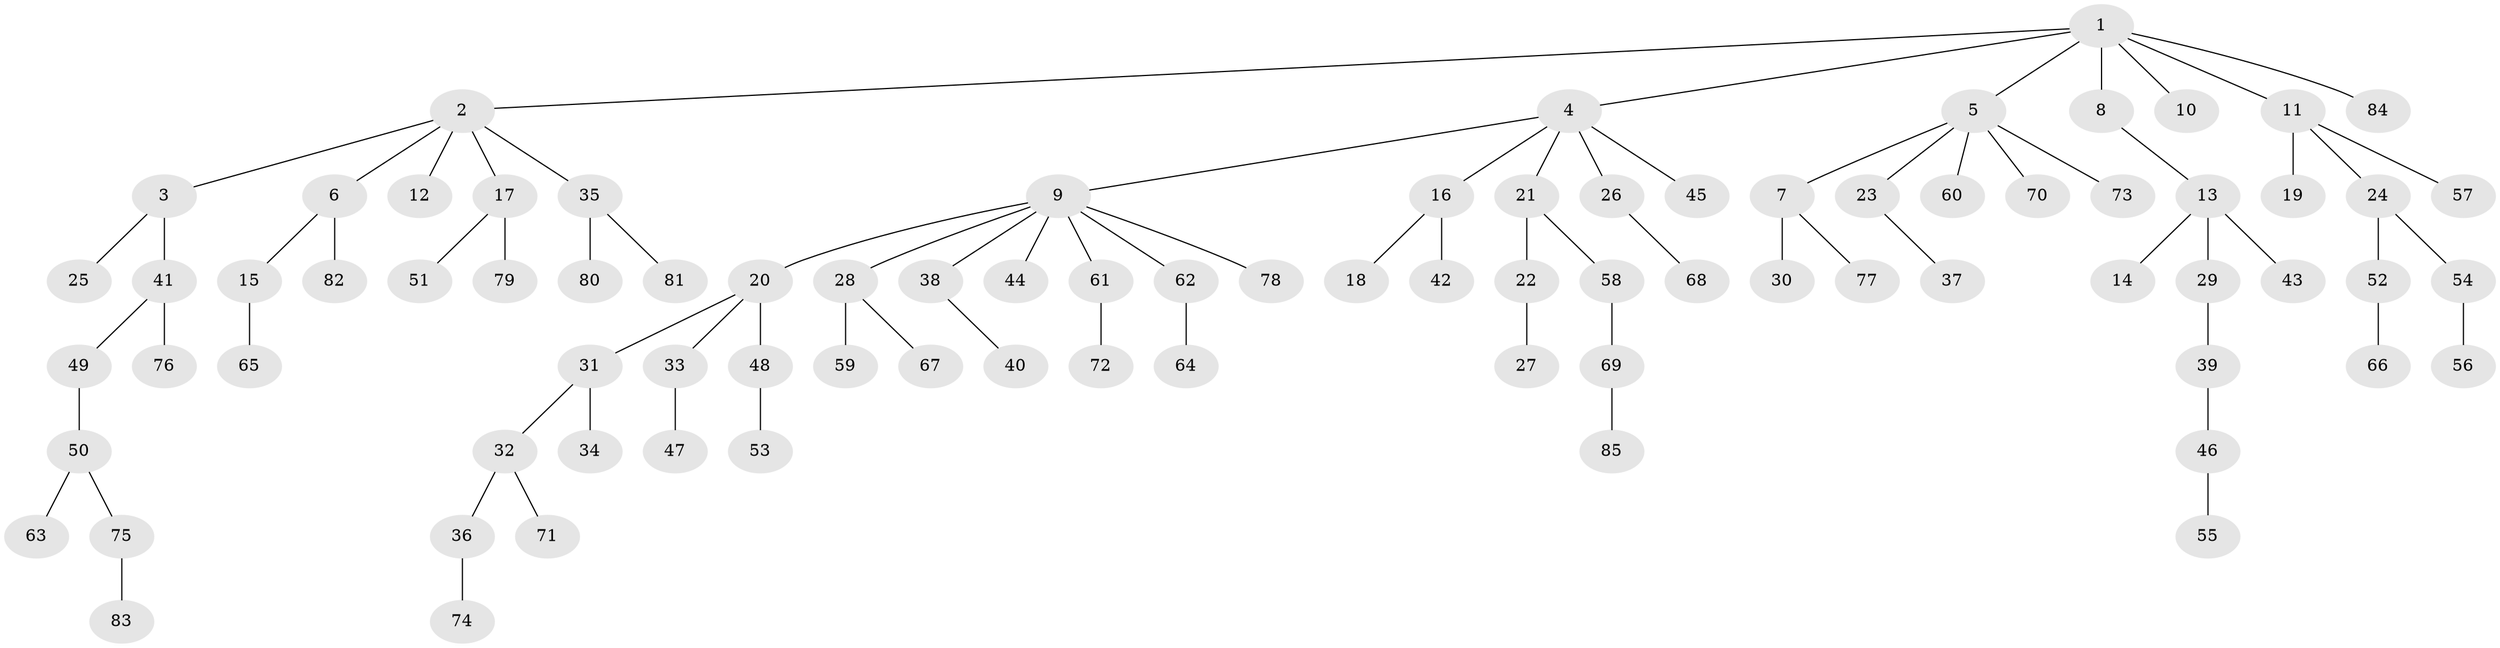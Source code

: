 // Generated by graph-tools (version 1.1) at 2025/02/03/09/25 03:02:30]
// undirected, 85 vertices, 84 edges
graph export_dot {
graph [start="1"]
  node [color=gray90,style=filled];
  1;
  2;
  3;
  4;
  5;
  6;
  7;
  8;
  9;
  10;
  11;
  12;
  13;
  14;
  15;
  16;
  17;
  18;
  19;
  20;
  21;
  22;
  23;
  24;
  25;
  26;
  27;
  28;
  29;
  30;
  31;
  32;
  33;
  34;
  35;
  36;
  37;
  38;
  39;
  40;
  41;
  42;
  43;
  44;
  45;
  46;
  47;
  48;
  49;
  50;
  51;
  52;
  53;
  54;
  55;
  56;
  57;
  58;
  59;
  60;
  61;
  62;
  63;
  64;
  65;
  66;
  67;
  68;
  69;
  70;
  71;
  72;
  73;
  74;
  75;
  76;
  77;
  78;
  79;
  80;
  81;
  82;
  83;
  84;
  85;
  1 -- 2;
  1 -- 4;
  1 -- 5;
  1 -- 8;
  1 -- 10;
  1 -- 11;
  1 -- 84;
  2 -- 3;
  2 -- 6;
  2 -- 12;
  2 -- 17;
  2 -- 35;
  3 -- 25;
  3 -- 41;
  4 -- 9;
  4 -- 16;
  4 -- 21;
  4 -- 26;
  4 -- 45;
  5 -- 7;
  5 -- 23;
  5 -- 60;
  5 -- 70;
  5 -- 73;
  6 -- 15;
  6 -- 82;
  7 -- 30;
  7 -- 77;
  8 -- 13;
  9 -- 20;
  9 -- 28;
  9 -- 38;
  9 -- 44;
  9 -- 61;
  9 -- 62;
  9 -- 78;
  11 -- 19;
  11 -- 24;
  11 -- 57;
  13 -- 14;
  13 -- 29;
  13 -- 43;
  15 -- 65;
  16 -- 18;
  16 -- 42;
  17 -- 51;
  17 -- 79;
  20 -- 31;
  20 -- 33;
  20 -- 48;
  21 -- 22;
  21 -- 58;
  22 -- 27;
  23 -- 37;
  24 -- 52;
  24 -- 54;
  26 -- 68;
  28 -- 59;
  28 -- 67;
  29 -- 39;
  31 -- 32;
  31 -- 34;
  32 -- 36;
  32 -- 71;
  33 -- 47;
  35 -- 80;
  35 -- 81;
  36 -- 74;
  38 -- 40;
  39 -- 46;
  41 -- 49;
  41 -- 76;
  46 -- 55;
  48 -- 53;
  49 -- 50;
  50 -- 63;
  50 -- 75;
  52 -- 66;
  54 -- 56;
  58 -- 69;
  61 -- 72;
  62 -- 64;
  69 -- 85;
  75 -- 83;
}
